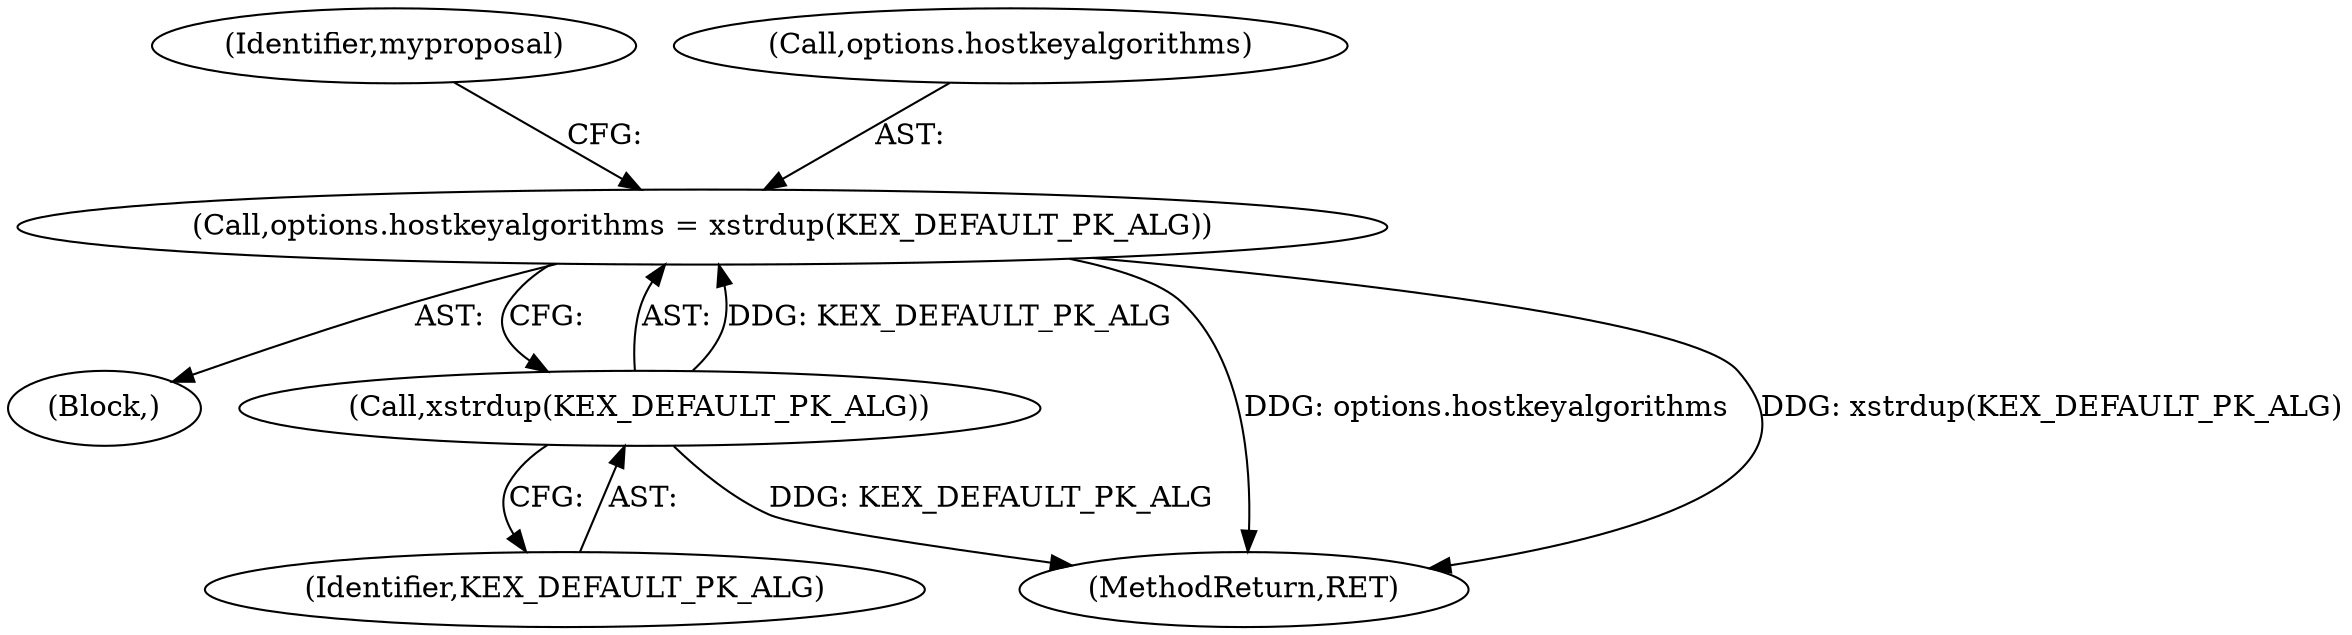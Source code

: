 digraph "0_src_3095060f479b86288e31c79ecbc5131a66bcd2f9_9@API" {
"1000211" [label="(Call,options.hostkeyalgorithms = xstrdup(KEX_DEFAULT_PK_ALG))"];
"1000215" [label="(Call,xstrdup(KEX_DEFAULT_PK_ALG))"];
"1000216" [label="(Identifier,KEX_DEFAULT_PK_ALG)"];
"1000219" [label="(Identifier,myproposal)"];
"1000211" [label="(Call,options.hostkeyalgorithms = xstrdup(KEX_DEFAULT_PK_ALG))"];
"1000210" [label="(Block,)"];
"1000386" [label="(MethodReturn,RET)"];
"1000212" [label="(Call,options.hostkeyalgorithms)"];
"1000215" [label="(Call,xstrdup(KEX_DEFAULT_PK_ALG))"];
"1000211" -> "1000210"  [label="AST: "];
"1000211" -> "1000215"  [label="CFG: "];
"1000212" -> "1000211"  [label="AST: "];
"1000215" -> "1000211"  [label="AST: "];
"1000219" -> "1000211"  [label="CFG: "];
"1000211" -> "1000386"  [label="DDG: options.hostkeyalgorithms"];
"1000211" -> "1000386"  [label="DDG: xstrdup(KEX_DEFAULT_PK_ALG)"];
"1000215" -> "1000211"  [label="DDG: KEX_DEFAULT_PK_ALG"];
"1000215" -> "1000216"  [label="CFG: "];
"1000216" -> "1000215"  [label="AST: "];
"1000215" -> "1000386"  [label="DDG: KEX_DEFAULT_PK_ALG"];
}
